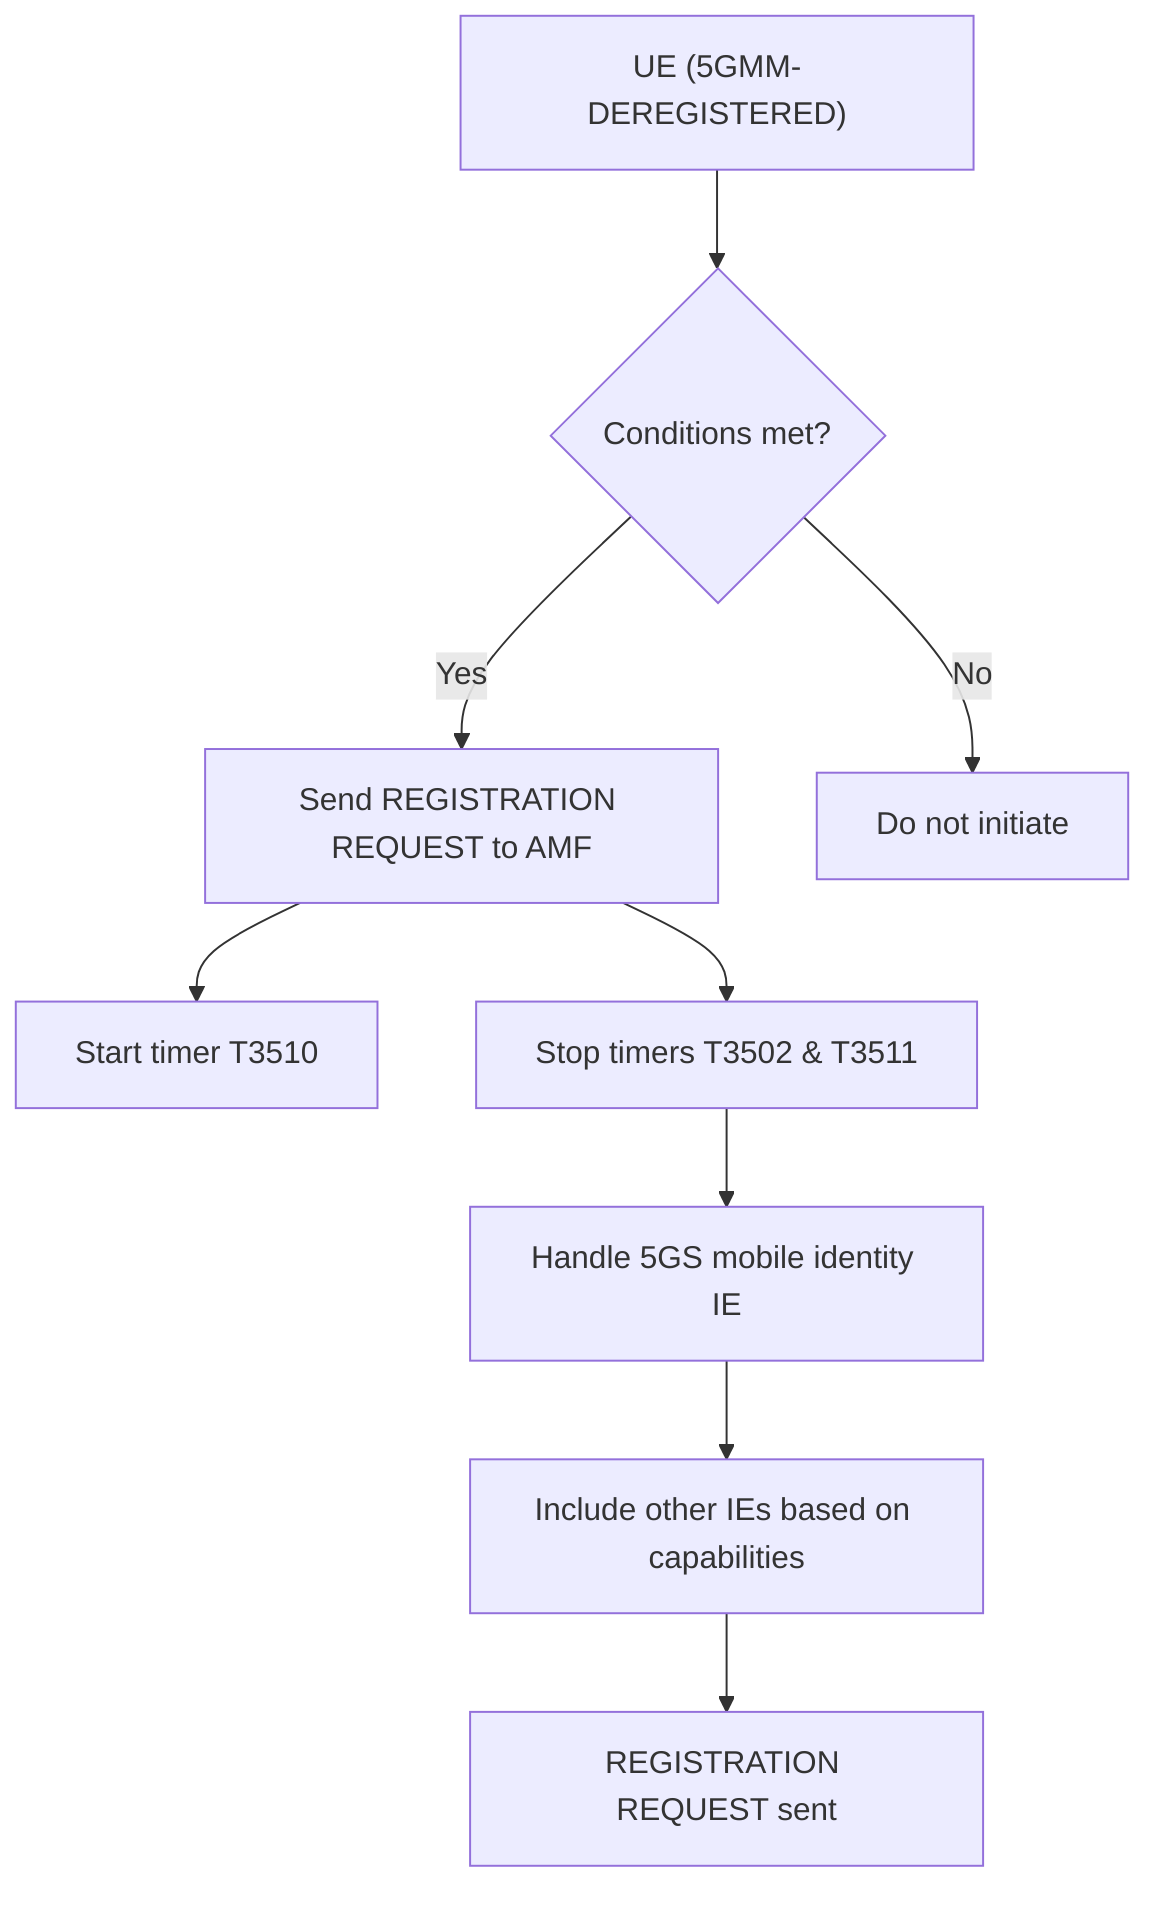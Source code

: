 %% **Sub-Procedure 1: 5.5.1.2.2 Initial registration initiation**

%% * **Key Information:**  The UE initiates initial registration by sending a REGISTRATION REQUEST message to the AMF under various conditions (e.g., initial 5GS service registration, emergency service registration,  movement between RAN technologies, etc.).  Specific rules govern emergency service registration initiation based on existing registrations on other accesses. The UE handles the 5GS mobile identity IE according to specific prioritization rules based on available identities (5G-GUTI, SUCI, PEI).  The UE also includes other IEs based on its capabilities and the type of registration (e.g., SMS over NAS, MICO mode, DRX parameters, NSSAI, etc.).  Timers T3510, T3502, and T3511 are managed.


%% * **Mermaid Flowchart:**


graph TD
    A["UE (5GMM-DEREGISTERED)"] --> B{Conditions met?};
    B -- Yes --> C["Send REGISTRATION REQUEST to AMF"];
    B -- No --> D["Do not initiate"];
    C --> E["Start timer T3510"];
    C --> F["Stop timers T3502 & T3511"];
    F --> G["Handle 5GS mobile identity IE"];
    G --> H["Include other IEs based on capabilities"];
    H --> I["REGISTRATION REQUEST sent"];